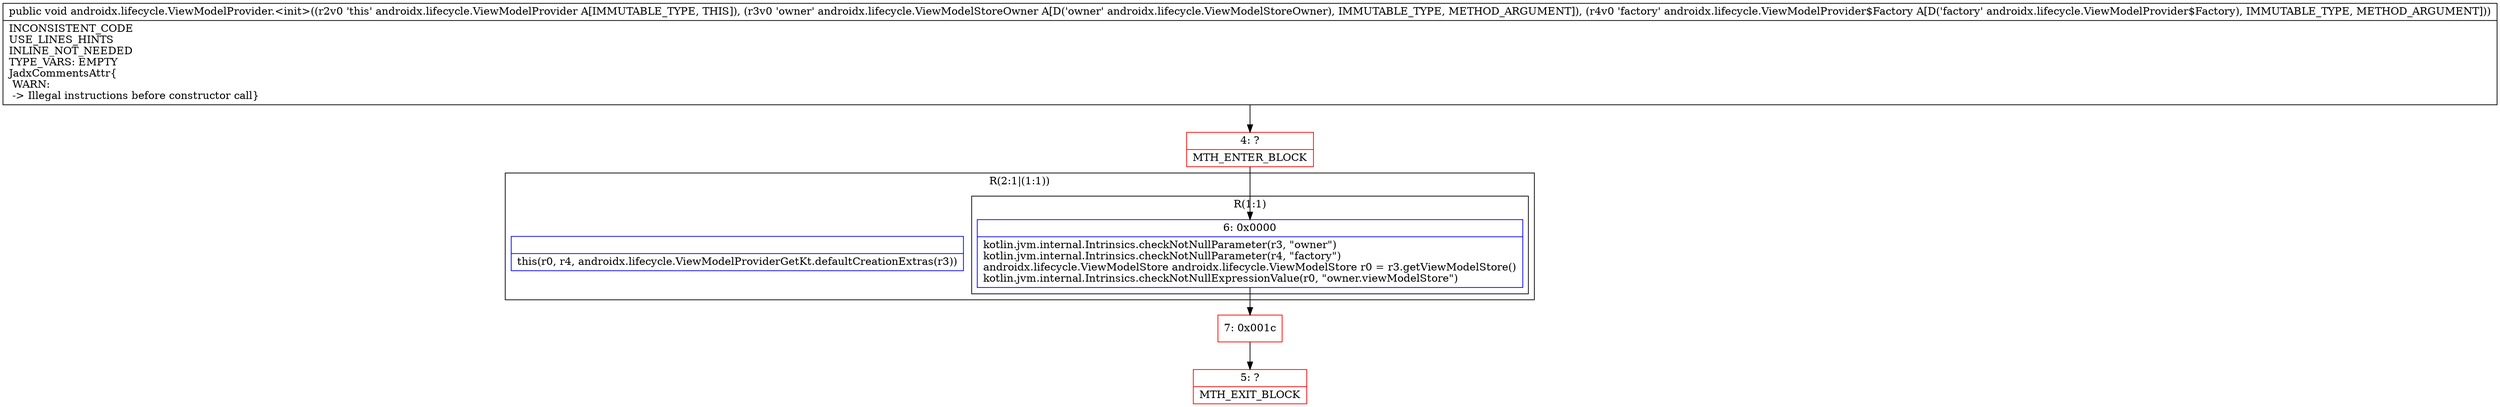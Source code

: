 digraph "CFG forandroidx.lifecycle.ViewModelProvider.\<init\>(Landroidx\/lifecycle\/ViewModelStoreOwner;Landroidx\/lifecycle\/ViewModelProvider$Factory;)V" {
subgraph cluster_Region_267666909 {
label = "R(2:1|(1:1))";
node [shape=record,color=blue];
Node_InsnContainer_2003277561 [shape=record,label="{|this(r0, r4, androidx.lifecycle.ViewModelProviderGetKt.defaultCreationExtras(r3))\l}"];
subgraph cluster_Region_2049057990 {
label = "R(1:1)";
node [shape=record,color=blue];
Node_6 [shape=record,label="{6\:\ 0x0000|kotlin.jvm.internal.Intrinsics.checkNotNullParameter(r3, \"owner\")\lkotlin.jvm.internal.Intrinsics.checkNotNullParameter(r4, \"factory\")\landroidx.lifecycle.ViewModelStore androidx.lifecycle.ViewModelStore r0 = r3.getViewModelStore()\lkotlin.jvm.internal.Intrinsics.checkNotNullExpressionValue(r0, \"owner.viewModelStore\")\l}"];
}
}
Node_4 [shape=record,color=red,label="{4\:\ ?|MTH_ENTER_BLOCK\l}"];
Node_7 [shape=record,color=red,label="{7\:\ 0x001c}"];
Node_5 [shape=record,color=red,label="{5\:\ ?|MTH_EXIT_BLOCK\l}"];
MethodNode[shape=record,label="{public void androidx.lifecycle.ViewModelProvider.\<init\>((r2v0 'this' androidx.lifecycle.ViewModelProvider A[IMMUTABLE_TYPE, THIS]), (r3v0 'owner' androidx.lifecycle.ViewModelStoreOwner A[D('owner' androidx.lifecycle.ViewModelStoreOwner), IMMUTABLE_TYPE, METHOD_ARGUMENT]), (r4v0 'factory' androidx.lifecycle.ViewModelProvider$Factory A[D('factory' androidx.lifecycle.ViewModelProvider$Factory), IMMUTABLE_TYPE, METHOD_ARGUMENT]))  | INCONSISTENT_CODE\lUSE_LINES_HINTS\lINLINE_NOT_NEEDED\lTYPE_VARS: EMPTY\lJadxCommentsAttr\{\l WARN: \l \-\> Illegal instructions before constructor call\}\l}"];
MethodNode -> Node_4;Node_6 -> Node_7;
Node_4 -> Node_6;
Node_7 -> Node_5;
}

